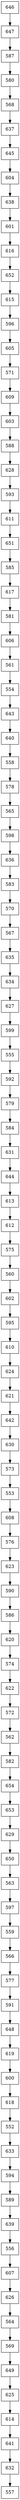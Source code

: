 digraph G {
  node [shape=record];
  node0 [label="{646}"];
  node0 -> node1;
  node1 [label="{647}"];
  node1 -> node2;
  node2 [label="{587}"];
  node2 -> node3;
  node3 [label="{580}"];
  node3 -> node4;
  node4 [label="{568}"];
  node4 -> node5;
  node5 [label="{637}"];
  node5 -> node6;
  node6 [label="{645}"];
  node6 -> node7;
  node7 [label="{604}"];
  node7 -> node8;
  node8 [label="{638}"];
  node8 -> node9;
  node9 [label="{601}"];
  node9 -> node10;
  node10 [label="{616}"];
  node10 -> node11;
  node11 [label="{652}"];
  node11 -> node12;
  node12 [label="{615}"];
  node12 -> node13;
  node13 [label="{596}"];
  node13 -> node14;
  node14 [label="{605}"];
  node14 -> node15;
  node15 [label="{571}"];
  node15 -> node16;
  node16 [label="{609}"];
  node16 -> node17;
  node17 [label="{603}"];
  node17 -> node18;
  node18 [label="{588}"];
  node18 -> node19;
  node19 [label="{628}"];
  node19 -> node20;
  node20 [label="{593}"];
  node20 -> node21;
  node21 [label="{611}"];
  node21 -> node22;
  node22 [label="{651}"];
  node22 -> node23;
  node23 [label="{585}"];
  node23 -> node24;
  node24 [label="{617}"];
  node24 -> node25;
  node25 [label="{581}"];
  node25 -> node26;
  node26 [label="{606}"];
  node26 -> node27;
  node27 [label="{561}"];
  node27 -> node28;
  node28 [label="{554}"];
  node28 -> node29;
  node29 [label="{643}"];
  node29 -> node30;
  node30 [label="{640}"];
  node30 -> node31;
  node31 [label="{558}"];
  node31 -> node32;
  node32 [label="{578}"];
  node32 -> node33;
  node33 [label="{565}"];
  node33 -> node34;
  node34 [label="{598}"];
  node34 -> node35;
  node35 [label="{636}"];
  node35 -> node36;
  node36 [label="{583}"];
  node36 -> node37;
  node37 [label="{570}"];
  node37 -> node38;
  node38 [label="{567}"];
  node38 -> node39;
  node39 [label="{635}"];
  node39 -> node40;
  node40 [label="{634}"];
  node40 -> node41;
  node41 [label="{627}"];
  node41 -> node42;
  node42 [label="{599}"];
  node42 -> node43;
  node43 [label="{555}"];
  node43 -> node44;
  node44 [label="{592}"];
  node44 -> node45;
  node45 [label="{579}"];
  node45 -> node46;
  node46 [label="{584}"];
  node46 -> node47;
  node47 [label="{631}"];
  node47 -> node48;
  node48 [label="{644}"];
  node48 -> node49;
  node49 [label="{613}"];
  node49 -> node50;
  node50 [label="{612}"];
  node50 -> node51;
  node51 [label="{575}"];
  node51 -> node52;
  node52 [label="{560}"];
  node52 -> node53;
  node53 [label="{602}"];
  node53 -> node54;
  node54 [label="{595}"];
  node54 -> node55;
  node55 [label="{610}"];
  node55 -> node56;
  node56 [label="{624}"];
  node56 -> node57;
  node57 [label="{621}"];
  node57 -> node58;
  node58 [label="{642}"];
  node58 -> node59;
  node59 [label="{630}"];
  node59 -> node60;
  node60 [label="{573}"];
  node60 -> node61;
  node61 [label="{553}"];
  node61 -> node62;
  node62 [label="{608}"];
  node62 -> node63;
  node63 [label="{576}"];
  node63 -> node64;
  node64 [label="{623}"];
  node64 -> node65;
  node65 [label="{590}"];
  node65 -> node66;
  node66 [label="{586}"];
  node66 -> node67;
  node67 [label="{620}"];
  node67 -> node68;
  node68 [label="{574}"];
  node68 -> node69;
  node69 [label="{622}"];
  node69 -> node70;
  node70 [label="{572}"];
  node70 -> node71;
  node71 [label="{562}"];
  node71 -> node72;
  node72 [label="{582}"];
  node72 -> node73;
  node73 [label="{654}"];
  node73 -> node74;
  node74 [label="{653}"];
  node74 -> node75;
  node75 [label="{629}"];
  node75 -> node76;
  node76 [label="{650}"];
  node76 -> node77;
  node77 [label="{563}"];
  node77 -> node78;
  node78 [label="{597}"];
  node78 -> node79;
  node79 [label="{559}"];
  node79 -> node80;
  node80 [label="{566}"];
  node80 -> node81;
  node81 [label="{577}"];
  node81 -> node82;
  node82 [label="{591}"];
  node82 -> node83;
  node83 [label="{648}"];
  node83 -> node84;
  node84 [label="{619}"];
  node84 -> node85;
  node85 [label="{600}"];
  node85 -> node86;
  node86 [label="{618}"];
  node86 -> node87;
  node87 [label="{552}"];
  node87 -> node88;
  node88 [label="{633}"];
  node88 -> node89;
  node89 [label="{594}"];
  node89 -> node90;
  node90 [label="{589}"];
  node90 -> node91;
  node91 [label="{639}"];
  node91 -> node92;
  node92 [label="{556}"];
  node92 -> node93;
  node93 [label="{607}"];
  node93 -> node94;
  node94 [label="{626}"];
  node94 -> node95;
  node95 [label="{564}"];
  node95 -> node96;
  node96 [label="{569}"];
  node96 -> node97;
  node97 [label="{649}"];
  node97 -> node98;
  node98 [label="{625}"];
  node98 -> node99;
  node99 [label="{614}"];
  node99 -> node100;
  node100 [label="{641}"];
  node100 -> node101;
  node101 [label="{632}"];
  node101 -> node102;
  node102 [label="{557}"];
}
